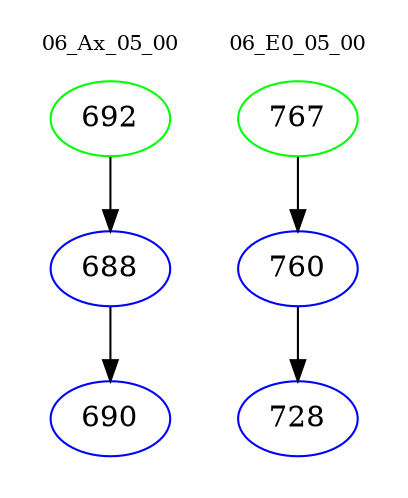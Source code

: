 digraph{
subgraph cluster_0 {
color = white
label = "06_Ax_05_00";
fontsize=10;
T0_692 [label="692", color="green"]
T0_692 -> T0_688 [color="black"]
T0_688 [label="688", color="blue"]
T0_688 -> T0_690 [color="black"]
T0_690 [label="690", color="blue"]
}
subgraph cluster_1 {
color = white
label = "06_E0_05_00";
fontsize=10;
T1_767 [label="767", color="green"]
T1_767 -> T1_760 [color="black"]
T1_760 [label="760", color="blue"]
T1_760 -> T1_728 [color="black"]
T1_728 [label="728", color="blue"]
}
}
